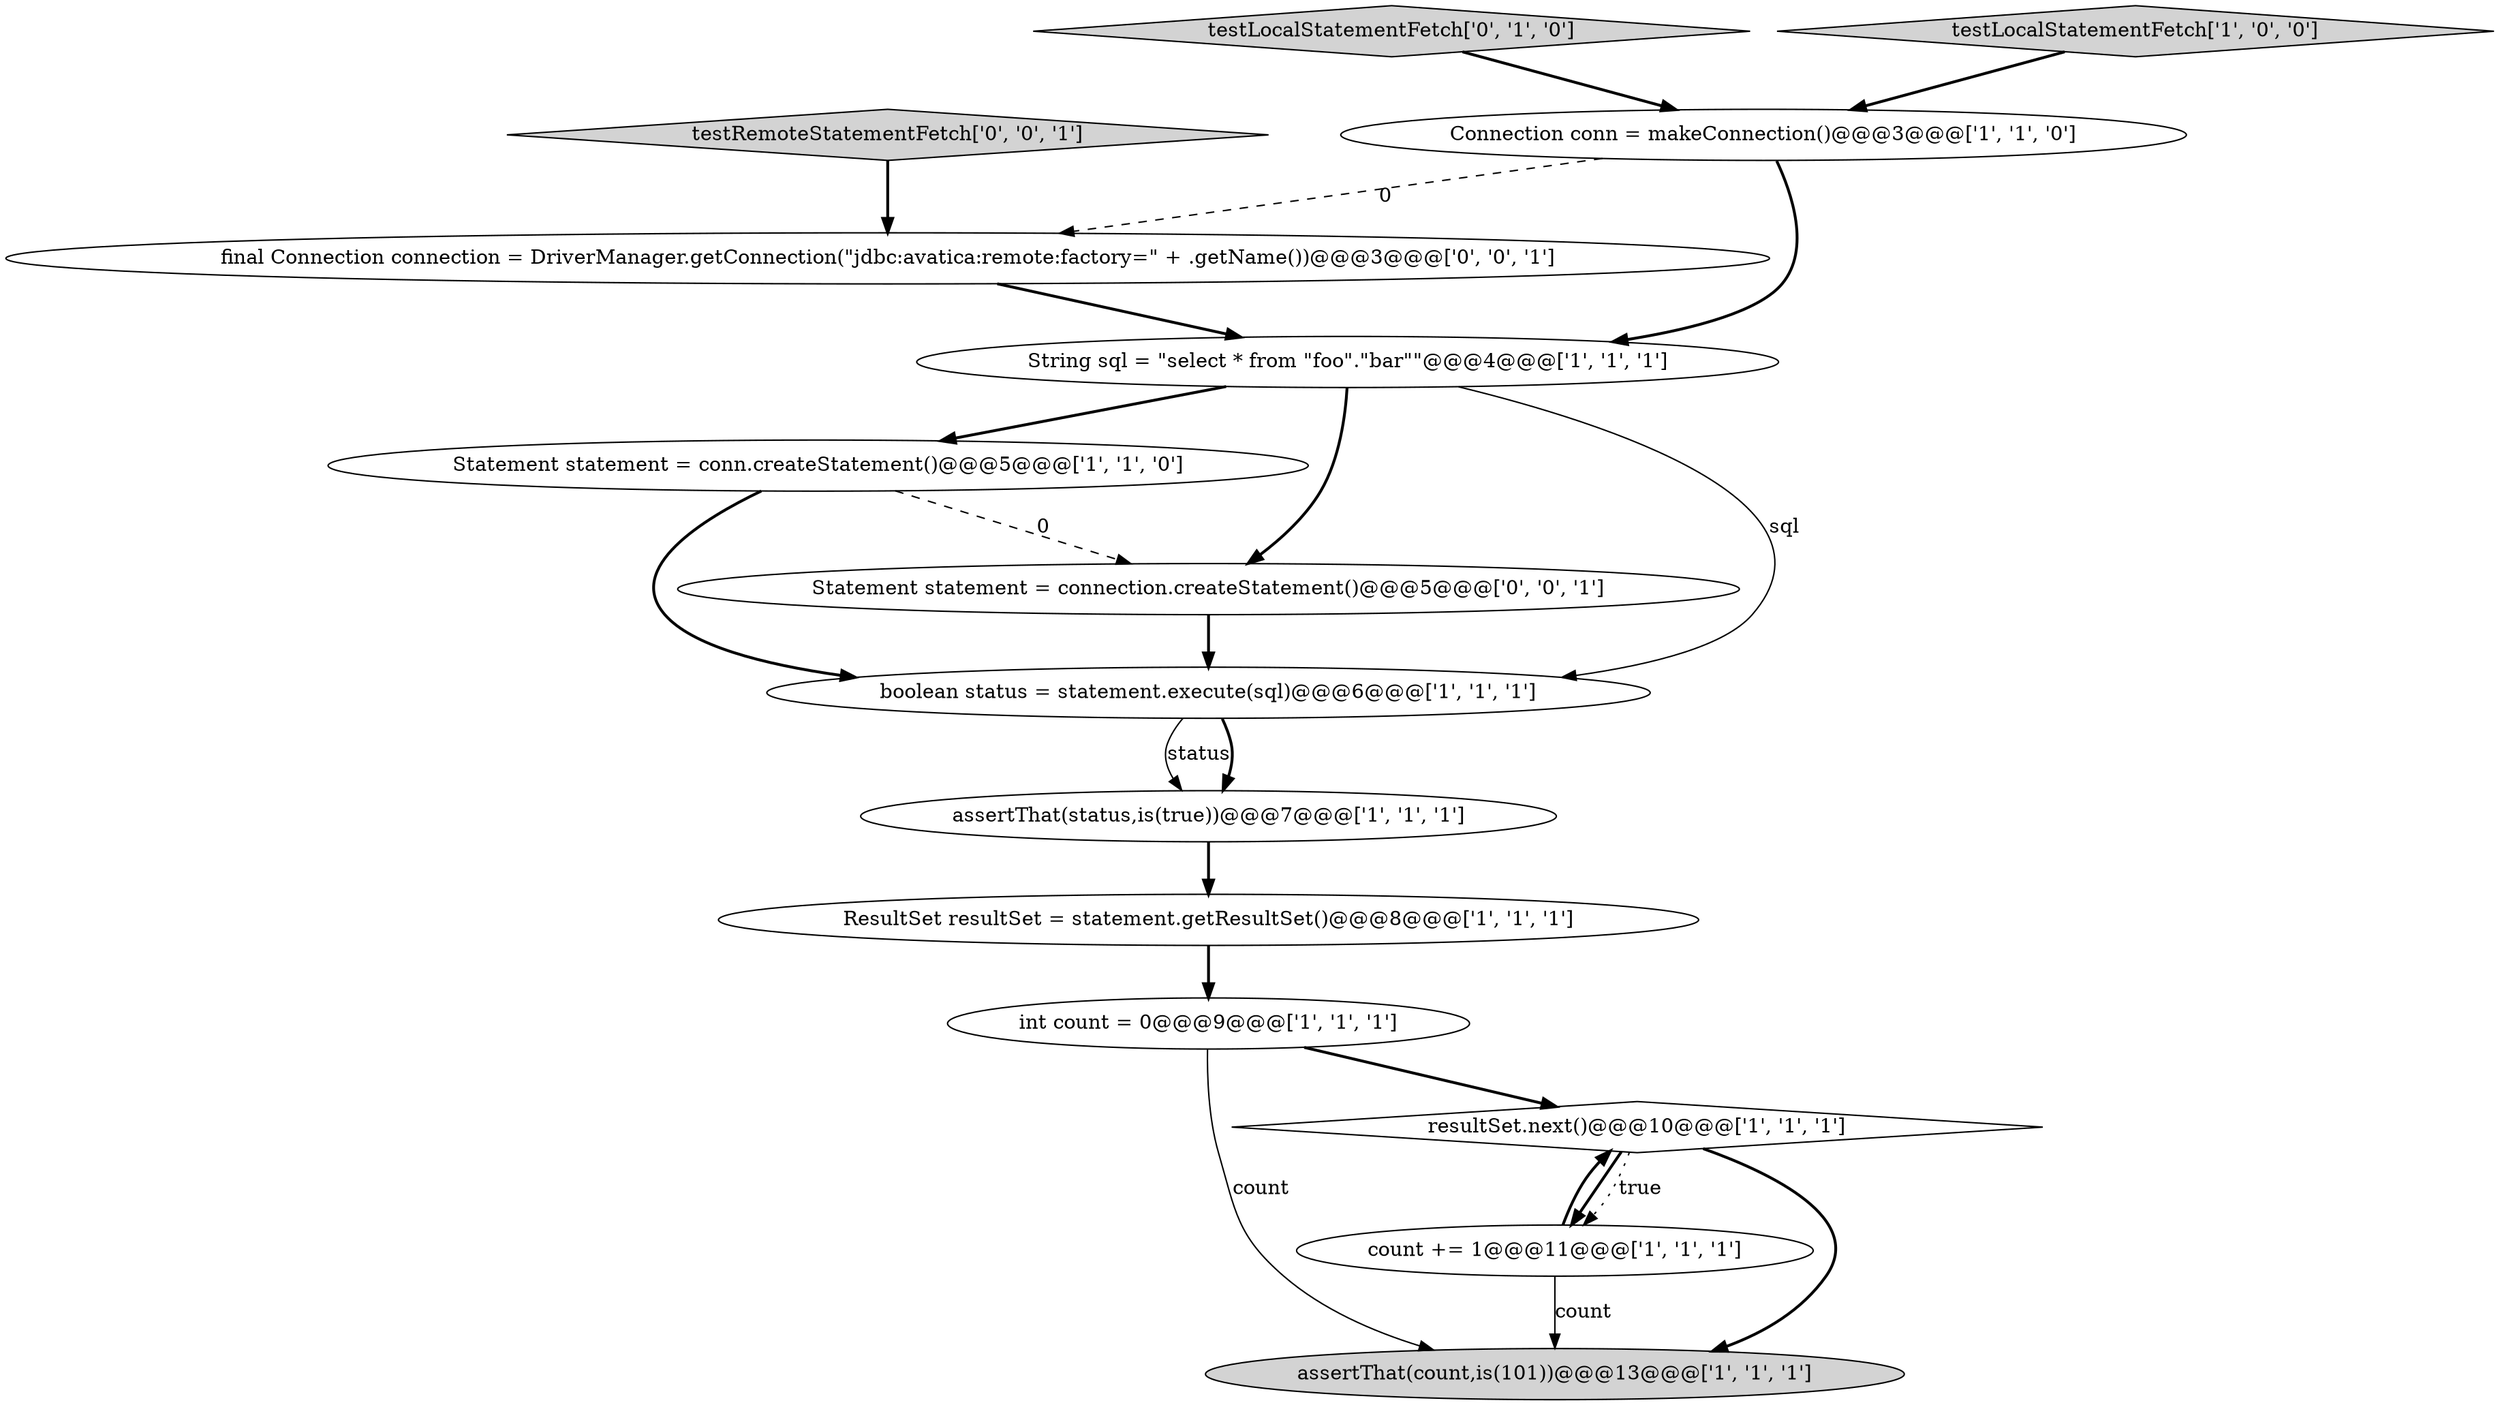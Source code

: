 digraph {
5 [style = filled, label = "String sql = \"select * from \"foo\".\"bar\"\"@@@4@@@['1', '1', '1']", fillcolor = white, shape = ellipse image = "AAA0AAABBB1BBB"];
10 [style = filled, label = "ResultSet resultSet = statement.getResultSet()@@@8@@@['1', '1', '1']", fillcolor = white, shape = ellipse image = "AAA0AAABBB1BBB"];
12 [style = filled, label = "final Connection connection = DriverManager.getConnection(\"jdbc:avatica:remote:factory=\" + .getName())@@@3@@@['0', '0', '1']", fillcolor = white, shape = ellipse image = "AAA0AAABBB3BBB"];
6 [style = filled, label = "assertThat(status,is(true))@@@7@@@['1', '1', '1']", fillcolor = white, shape = ellipse image = "AAA0AAABBB1BBB"];
3 [style = filled, label = "count += 1@@@11@@@['1', '1', '1']", fillcolor = white, shape = ellipse image = "AAA0AAABBB1BBB"];
0 [style = filled, label = "int count = 0@@@9@@@['1', '1', '1']", fillcolor = white, shape = ellipse image = "AAA0AAABBB1BBB"];
1 [style = filled, label = "Statement statement = conn.createStatement()@@@5@@@['1', '1', '0']", fillcolor = white, shape = ellipse image = "AAA0AAABBB1BBB"];
8 [style = filled, label = "assertThat(count,is(101))@@@13@@@['1', '1', '1']", fillcolor = lightgray, shape = ellipse image = "AAA0AAABBB1BBB"];
11 [style = filled, label = "testLocalStatementFetch['0', '1', '0']", fillcolor = lightgray, shape = diamond image = "AAA0AAABBB2BBB"];
7 [style = filled, label = "resultSet.next()@@@10@@@['1', '1', '1']", fillcolor = white, shape = diamond image = "AAA0AAABBB1BBB"];
14 [style = filled, label = "testRemoteStatementFetch['0', '0', '1']", fillcolor = lightgray, shape = diamond image = "AAA0AAABBB3BBB"];
9 [style = filled, label = "testLocalStatementFetch['1', '0', '0']", fillcolor = lightgray, shape = diamond image = "AAA0AAABBB1BBB"];
13 [style = filled, label = "Statement statement = connection.createStatement()@@@5@@@['0', '0', '1']", fillcolor = white, shape = ellipse image = "AAA0AAABBB3BBB"];
4 [style = filled, label = "Connection conn = makeConnection()@@@3@@@['1', '1', '0']", fillcolor = white, shape = ellipse image = "AAA0AAABBB1BBB"];
2 [style = filled, label = "boolean status = statement.execute(sql)@@@6@@@['1', '1', '1']", fillcolor = white, shape = ellipse image = "AAA0AAABBB1BBB"];
2->6 [style = solid, label="status"];
12->5 [style = bold, label=""];
2->6 [style = bold, label=""];
9->4 [style = bold, label=""];
11->4 [style = bold, label=""];
7->8 [style = bold, label=""];
7->3 [style = bold, label=""];
4->12 [style = dashed, label="0"];
0->7 [style = bold, label=""];
1->13 [style = dashed, label="0"];
5->1 [style = bold, label=""];
3->8 [style = solid, label="count"];
3->7 [style = bold, label=""];
7->3 [style = dotted, label="true"];
6->10 [style = bold, label=""];
14->12 [style = bold, label=""];
10->0 [style = bold, label=""];
5->13 [style = bold, label=""];
0->8 [style = solid, label="count"];
1->2 [style = bold, label=""];
4->5 [style = bold, label=""];
13->2 [style = bold, label=""];
5->2 [style = solid, label="sql"];
}
